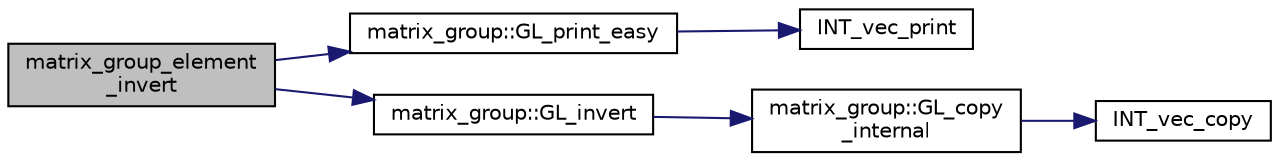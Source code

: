 digraph "matrix_group_element_invert"
{
  edge [fontname="Helvetica",fontsize="10",labelfontname="Helvetica",labelfontsize="10"];
  node [fontname="Helvetica",fontsize="10",shape=record];
  rankdir="LR";
  Node212 [label="matrix_group_element\l_invert",height=0.2,width=0.4,color="black", fillcolor="grey75", style="filled", fontcolor="black"];
  Node212 -> Node213 [color="midnightblue",fontsize="10",style="solid",fontname="Helvetica"];
  Node213 [label="matrix_group::GL_print_easy",height=0.2,width=0.4,color="black", fillcolor="white", style="filled",URL="$d3/ded/classmatrix__group.html#a3e6f5c276210e8132523150fad82c57e"];
  Node213 -> Node214 [color="midnightblue",fontsize="10",style="solid",fontname="Helvetica"];
  Node214 [label="INT_vec_print",height=0.2,width=0.4,color="black", fillcolor="white", style="filled",URL="$df/dbf/sajeeb_8_c.html#a79a5901af0b47dd0d694109543c027fe"];
  Node212 -> Node215 [color="midnightblue",fontsize="10",style="solid",fontname="Helvetica"];
  Node215 [label="matrix_group::GL_invert",height=0.2,width=0.4,color="black", fillcolor="white", style="filled",URL="$d3/ded/classmatrix__group.html#a282d2d580952bf07e63122dbed1774b5"];
  Node215 -> Node216 [color="midnightblue",fontsize="10",style="solid",fontname="Helvetica"];
  Node216 [label="matrix_group::GL_copy\l_internal",height=0.2,width=0.4,color="black", fillcolor="white", style="filled",URL="$d3/ded/classmatrix__group.html#a5d825e5ab65bf6c3bfcb32061c5f9fd5"];
  Node216 -> Node217 [color="midnightblue",fontsize="10",style="solid",fontname="Helvetica"];
  Node217 [label="INT_vec_copy",height=0.2,width=0.4,color="black", fillcolor="white", style="filled",URL="$df/dbf/sajeeb_8_c.html#ac2d875e27e009af6ec04d17254d11075"];
}
